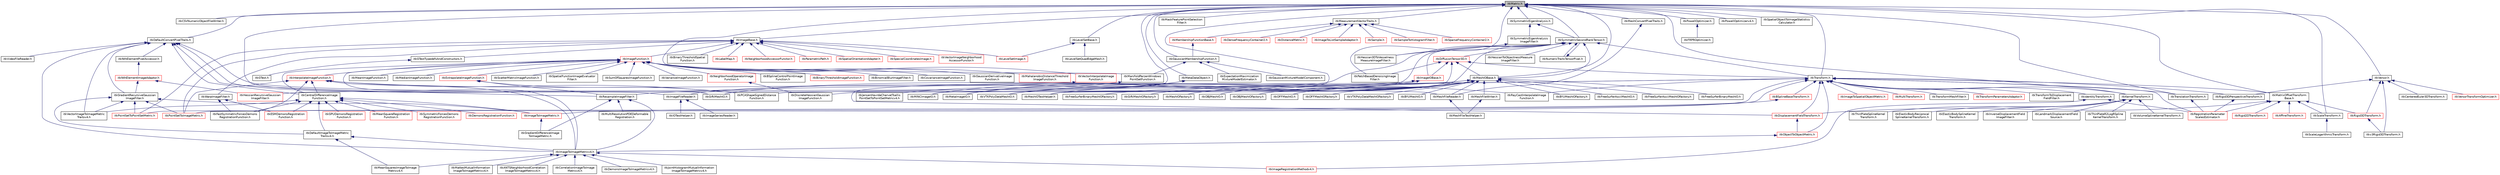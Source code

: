 digraph "itkMatrix.h"
{
 // LATEX_PDF_SIZE
  edge [fontname="Helvetica",fontsize="10",labelfontname="Helvetica",labelfontsize="10"];
  node [fontname="Helvetica",fontsize="10",shape=record];
  Node1 [label="itkMatrix.h",height=0.2,width=0.4,color="black", fillcolor="grey75", style="filled", fontcolor="black",tooltip=" "];
  Node1 -> Node2 [dir="back",color="midnightblue",fontsize="10",style="solid",fontname="Helvetica"];
  Node2 [label="itkCSVNumericObjectFileWriter.h",height=0.2,width=0.4,color="black", fillcolor="white", style="filled",URL="$itkCSVNumericObjectFileWriter_8h.html",tooltip=" "];
  Node1 -> Node3 [dir="back",color="midnightblue",fontsize="10",style="solid",fontname="Helvetica"];
  Node3 [label="itkDefaultConvertPixelTraits.h",height=0.2,width=0.4,color="black", fillcolor="white", style="filled",URL="$itkDefaultConvertPixelTraits_8h.html",tooltip=" "];
  Node3 -> Node4 [dir="back",color="midnightblue",fontsize="10",style="solid",fontname="Helvetica"];
  Node4 [label="itkCentralDifferenceImage\lFunction.h",height=0.2,width=0.4,color="black", fillcolor="white", style="filled",URL="$itkCentralDifferenceImageFunction_8h.html",tooltip=" "];
  Node4 -> Node5 [dir="back",color="midnightblue",fontsize="10",style="solid",fontname="Helvetica"];
  Node5 [label="itkDefaultImageToImageMetric\lTraitsv4.h",height=0.2,width=0.4,color="black", fillcolor="white", style="filled",URL="$itkDefaultImageToImageMetricTraitsv4_8h.html",tooltip=" "];
  Node5 -> Node6 [dir="back",color="midnightblue",fontsize="10",style="solid",fontname="Helvetica"];
  Node6 [label="itkImageToImageMetricv4.h",height=0.2,width=0.4,color="black", fillcolor="white", style="filled",URL="$itkImageToImageMetricv4_8h.html",tooltip=" "];
  Node6 -> Node7 [dir="back",color="midnightblue",fontsize="10",style="solid",fontname="Helvetica"];
  Node7 [label="itkANTSNeighborhoodCorrelation\lImageToImageMetricv4.h",height=0.2,width=0.4,color="black", fillcolor="white", style="filled",URL="$itkANTSNeighborhoodCorrelationImageToImageMetricv4_8h.html",tooltip=" "];
  Node6 -> Node8 [dir="back",color="midnightblue",fontsize="10",style="solid",fontname="Helvetica"];
  Node8 [label="itkCorrelationImageToImage\lMetricv4.h",height=0.2,width=0.4,color="black", fillcolor="white", style="filled",URL="$itkCorrelationImageToImageMetricv4_8h.html",tooltip=" "];
  Node6 -> Node9 [dir="back",color="midnightblue",fontsize="10",style="solid",fontname="Helvetica"];
  Node9 [label="itkDemonsImageToImageMetricv4.h",height=0.2,width=0.4,color="black", fillcolor="white", style="filled",URL="$itkDemonsImageToImageMetricv4_8h.html",tooltip=" "];
  Node6 -> Node10 [dir="back",color="midnightblue",fontsize="10",style="solid",fontname="Helvetica"];
  Node10 [label="itkImageRegistrationMethodv4.h",height=0.2,width=0.4,color="red", fillcolor="white", style="filled",URL="$itkImageRegistrationMethodv4_8h.html",tooltip=" "];
  Node6 -> Node15 [dir="back",color="midnightblue",fontsize="10",style="solid",fontname="Helvetica"];
  Node15 [label="itkJointHistogramMutualInformation\lImageToImageMetricv4.h",height=0.2,width=0.4,color="black", fillcolor="white", style="filled",URL="$itkJointHistogramMutualInformationImageToImageMetricv4_8h.html",tooltip=" "];
  Node6 -> Node16 [dir="back",color="midnightblue",fontsize="10",style="solid",fontname="Helvetica"];
  Node16 [label="itkMattesMutualInformation\lImageToImageMetricv4.h",height=0.2,width=0.4,color="black", fillcolor="white", style="filled",URL="$itkMattesMutualInformationImageToImageMetricv4_8h.html",tooltip=" "];
  Node6 -> Node17 [dir="back",color="midnightblue",fontsize="10",style="solid",fontname="Helvetica"];
  Node17 [label="itkMeanSquaresImageToImage\lMetricv4.h",height=0.2,width=0.4,color="black", fillcolor="white", style="filled",URL="$itkMeanSquaresImageToImageMetricv4_8h.html",tooltip=" "];
  Node5 -> Node17 [dir="back",color="midnightblue",fontsize="10",style="solid",fontname="Helvetica"];
  Node4 -> Node18 [dir="back",color="midnightblue",fontsize="10",style="solid",fontname="Helvetica"];
  Node18 [label="itkDemonsRegistrationFunction.h",height=0.2,width=0.4,color="red", fillcolor="white", style="filled",URL="$itkDemonsRegistrationFunction_8h.html",tooltip=" "];
  Node4 -> Node22 [dir="back",color="midnightblue",fontsize="10",style="solid",fontname="Helvetica"];
  Node22 [label="itkESMDemonsRegistration\lFunction.h",height=0.2,width=0.4,color="red", fillcolor="white", style="filled",URL="$itkESMDemonsRegistrationFunction_8h.html",tooltip=" "];
  Node4 -> Node25 [dir="back",color="midnightblue",fontsize="10",style="solid",fontname="Helvetica"];
  Node25 [label="itkFastSymmetricForcesDemons\lRegistrationFunction.h",height=0.2,width=0.4,color="black", fillcolor="white", style="filled",URL="$itkFastSymmetricForcesDemonsRegistrationFunction_8h.html",tooltip=" "];
  Node4 -> Node26 [dir="back",color="midnightblue",fontsize="10",style="solid",fontname="Helvetica"];
  Node26 [label="itkGPUDemonsRegistration\lFunction.h",height=0.2,width=0.4,color="red", fillcolor="white", style="filled",URL="$itkGPUDemonsRegistrationFunction_8h.html",tooltip=" "];
  Node4 -> Node27 [dir="back",color="midnightblue",fontsize="10",style="solid",fontname="Helvetica"];
  Node27 [label="itkImageToImageMetric.h",height=0.2,width=0.4,color="red", fillcolor="white", style="filled",URL="$itkImageToImageMetric_8h.html",tooltip=" "];
  Node27 -> Node28 [dir="back",color="midnightblue",fontsize="10",style="solid",fontname="Helvetica"];
  Node28 [label="itkGradientDifferenceImage\lToImageMetric.h",height=0.2,width=0.4,color="black", fillcolor="white", style="filled",URL="$itkGradientDifferenceImageToImageMetric_8h.html",tooltip=" "];
  Node4 -> Node46 [dir="back",color="midnightblue",fontsize="10",style="solid",fontname="Helvetica"];
  Node46 [label="itkMeanSquareRegistration\lFunction.h",height=0.2,width=0.4,color="red", fillcolor="white", style="filled",URL="$itkMeanSquareRegistrationFunction_8h.html",tooltip=" "];
  Node4 -> Node48 [dir="back",color="midnightblue",fontsize="10",style="solid",fontname="Helvetica"];
  Node48 [label="itkSymmetricForcesDemons\lRegistrationFunction.h",height=0.2,width=0.4,color="red", fillcolor="white", style="filled",URL="$itkSymmetricForcesDemonsRegistrationFunction_8h.html",tooltip=" "];
  Node4 -> Node50 [dir="back",color="midnightblue",fontsize="10",style="solid",fontname="Helvetica"];
  Node50 [label="itkVectorImageToImageMetric\lTraitsv4.h",height=0.2,width=0.4,color="black", fillcolor="white", style="filled",URL="$itkVectorImageToImageMetricTraitsv4_8h.html",tooltip=" "];
  Node3 -> Node51 [dir="back",color="midnightblue",fontsize="10",style="solid",fontname="Helvetica"];
  Node51 [label="itkGradientRecursiveGaussian\lImageFilter.h",height=0.2,width=0.4,color="black", fillcolor="white", style="filled",URL="$itkGradientRecursiveGaussianImageFilter_8h.html",tooltip=" "];
  Node51 -> Node5 [dir="back",color="midnightblue",fontsize="10",style="solid",fontname="Helvetica"];
  Node51 -> Node27 [dir="back",color="midnightblue",fontsize="10",style="solid",fontname="Helvetica"];
  Node51 -> Node52 [dir="back",color="midnightblue",fontsize="10",style="solid",fontname="Helvetica"];
  Node52 [label="itkPointSetToImageMetric.h",height=0.2,width=0.4,color="red", fillcolor="white", style="filled",URL="$itkPointSetToImageMetric_8h.html",tooltip=" "];
  Node51 -> Node58 [dir="back",color="midnightblue",fontsize="10",style="solid",fontname="Helvetica"];
  Node58 [label="itkPointSetToPointSetMetric.h",height=0.2,width=0.4,color="red", fillcolor="white", style="filled",URL="$itkPointSetToPointSetMetric_8h.html",tooltip=" "];
  Node51 -> Node50 [dir="back",color="midnightblue",fontsize="10",style="solid",fontname="Helvetica"];
  Node3 -> Node61 [dir="back",color="midnightblue",fontsize="10",style="solid",fontname="Helvetica"];
  Node61 [label="itkImageFileReader.h",height=0.2,width=0.4,color="black", fillcolor="white", style="filled",URL="$itkImageFileReader_8h.html",tooltip=" "];
  Node61 -> Node62 [dir="back",color="midnightblue",fontsize="10",style="solid",fontname="Helvetica"];
  Node62 [label="itkIOTestHelper.h",height=0.2,width=0.4,color="black", fillcolor="white", style="filled",URL="$itkIOTestHelper_8h.html",tooltip=" "];
  Node61 -> Node63 [dir="back",color="midnightblue",fontsize="10",style="solid",fontname="Helvetica"];
  Node63 [label="itkImageSeriesReader.h",height=0.2,width=0.4,color="black", fillcolor="white", style="filled",URL="$itkImageSeriesReader_8h.html",tooltip=" "];
  Node3 -> Node6 [dir="back",color="midnightblue",fontsize="10",style="solid",fontname="Helvetica"];
  Node3 -> Node64 [dir="back",color="midnightblue",fontsize="10",style="solid",fontname="Helvetica"];
  Node64 [label="itkMeshFileReader.h",height=0.2,width=0.4,color="black", fillcolor="white", style="filled",URL="$itkMeshFileReader_8h.html",tooltip=" "];
  Node64 -> Node65 [dir="back",color="midnightblue",fontsize="10",style="solid",fontname="Helvetica"];
  Node65 [label="itkMeshFileTestHelper.h",height=0.2,width=0.4,color="black", fillcolor="white", style="filled",URL="$itkMeshFileTestHelper_8h.html",tooltip=" "];
  Node3 -> Node66 [dir="back",color="midnightblue",fontsize="10",style="solid",fontname="Helvetica"];
  Node66 [label="itkNthElementPixelAccessor.h",height=0.2,width=0.4,color="black", fillcolor="white", style="filled",URL="$itkNthElementPixelAccessor_8h.html",tooltip=" "];
  Node66 -> Node67 [dir="back",color="midnightblue",fontsize="10",style="solid",fontname="Helvetica"];
  Node67 [label="itkNthElementImageAdaptor.h",height=0.2,width=0.4,color="red", fillcolor="white", style="filled",URL="$itkNthElementImageAdaptor_8h.html",tooltip=" "];
  Node67 -> Node51 [dir="back",color="midnightblue",fontsize="10",style="solid",fontname="Helvetica"];
  Node67 -> Node69 [dir="back",color="midnightblue",fontsize="10",style="solid",fontname="Helvetica"];
  Node69 [label="itkHessianRecursiveGaussian\lImageFilter.h",height=0.2,width=0.4,color="red", fillcolor="white", style="filled",URL="$itkHessianRecursiveGaussianImageFilter_8h.html",tooltip=" "];
  Node3 -> Node71 [dir="back",color="midnightblue",fontsize="10",style="solid",fontname="Helvetica"];
  Node71 [label="itkResampleImageFilter.h",height=0.2,width=0.4,color="black", fillcolor="white", style="filled",URL="$itkResampleImageFilter_8h.html",tooltip=" "];
  Node71 -> Node28 [dir="back",color="midnightblue",fontsize="10",style="solid",fontname="Helvetica"];
  Node71 -> Node6 [dir="back",color="midnightblue",fontsize="10",style="solid",fontname="Helvetica"];
  Node71 -> Node21 [dir="back",color="midnightblue",fontsize="10",style="solid",fontname="Helvetica"];
  Node21 [label="itkMultiResolutionPDEDeformable\lRegistration.h",height=0.2,width=0.4,color="black", fillcolor="white", style="filled",URL="$itkMultiResolutionPDEDeformableRegistration_8h.html",tooltip=" "];
  Node3 -> Node50 [dir="back",color="midnightblue",fontsize="10",style="solid",fontname="Helvetica"];
  Node3 -> Node72 [dir="back",color="midnightblue",fontsize="10",style="solid",fontname="Helvetica"];
  Node72 [label="itkVideoFileReader.h",height=0.2,width=0.4,color="black", fillcolor="white", style="filled",URL="$itkVideoFileReader_8h.html",tooltip=" "];
  Node1 -> Node73 [dir="back",color="midnightblue",fontsize="10",style="solid",fontname="Helvetica"];
  Node73 [label="itkGaussianMembershipFunction.h",height=0.2,width=0.4,color="black", fillcolor="white", style="filled",URL="$itkGaussianMembershipFunction_8h.html",tooltip=" "];
  Node73 -> Node74 [dir="back",color="midnightblue",fontsize="10",style="solid",fontname="Helvetica"];
  Node74 [label="itkExpectationMaximization\lMixtureModelEstimator.h",height=0.2,width=0.4,color="black", fillcolor="white", style="filled",URL="$itkExpectationMaximizationMixtureModelEstimator_8h.html",tooltip=" "];
  Node73 -> Node75 [dir="back",color="midnightblue",fontsize="10",style="solid",fontname="Helvetica"];
  Node75 [label="itkGaussianMixtureModelComponent.h",height=0.2,width=0.4,color="black", fillcolor="white", style="filled",URL="$itkGaussianMixtureModelComponent_8h.html",tooltip=" "];
  Node73 -> Node76 [dir="back",color="midnightblue",fontsize="10",style="solid",fontname="Helvetica"];
  Node76 [label="itkManifoldParzenWindows\lPointSetFunction.h",height=0.2,width=0.4,color="black", fillcolor="white", style="filled",URL="$itkManifoldParzenWindowsPointSetFunction_8h.html",tooltip=" "];
  Node76 -> Node77 [dir="back",color="midnightblue",fontsize="10",style="solid",fontname="Helvetica"];
  Node77 [label="itkJensenHavrdaCharvatTsallis\lPointSetToPointSetMetricv4.h",height=0.2,width=0.4,color="black", fillcolor="white", style="filled",URL="$itkJensenHavrdaCharvatTsallisPointSetToPointSetMetricv4_8h.html",tooltip=" "];
  Node1 -> Node78 [dir="back",color="midnightblue",fontsize="10",style="solid",fontname="Helvetica"];
  Node78 [label="itkGiftiMeshIO.h",height=0.2,width=0.4,color="black", fillcolor="white", style="filled",URL="$itkGiftiMeshIO_8h.html",tooltip=" "];
  Node1 -> Node79 [dir="back",color="midnightblue",fontsize="10",style="solid",fontname="Helvetica"];
  Node79 [label="itkImageBase.h",height=0.2,width=0.4,color="black", fillcolor="white", style="filled",URL="$itkImageBase_8h.html",tooltip=" "];
  Node79 -> Node80 [dir="back",color="midnightblue",fontsize="10",style="solid",fontname="Helvetica"];
  Node80 [label="itkBinaryThresholdSpatial\lFunction.h",height=0.2,width=0.4,color="black", fillcolor="white", style="filled",URL="$itkBinaryThresholdSpatialFunction_8h.html",tooltip=" "];
  Node79 -> Node81 [dir="back",color="midnightblue",fontsize="10",style="solid",fontname="Helvetica"];
  Node81 [label="itkGTestTypedefsAndConstructors.h",height=0.2,width=0.4,color="black", fillcolor="white", style="filled",URL="$itkGTestTypedefsAndConstructors_8h.html",tooltip=" "];
  Node81 -> Node82 [dir="back",color="midnightblue",fontsize="10",style="solid",fontname="Helvetica"];
  Node82 [label="itkGTest.h",height=0.2,width=0.4,color="black", fillcolor="white", style="filled",URL="$itkGTest_8h.html",tooltip=" "];
  Node79 -> Node83 [dir="back",color="midnightblue",fontsize="10",style="solid",fontname="Helvetica"];
  Node83 [label="itkImageFunction.h",height=0.2,width=0.4,color="red", fillcolor="white", style="filled",URL="$itkImageFunction_8h.html",tooltip=" "];
  Node83 -> Node84 [dir="back",color="midnightblue",fontsize="10",style="solid",fontname="Helvetica"];
  Node84 [label="itkBSplineControlPointImage\lFunction.h",height=0.2,width=0.4,color="black", fillcolor="white", style="filled",URL="$itkBSplineControlPointImageFunction_8h.html",tooltip=" "];
  Node83 -> Node85 [dir="back",color="midnightblue",fontsize="10",style="solid",fontname="Helvetica"];
  Node85 [label="itkBinaryThresholdImageFunction.h",height=0.2,width=0.4,color="red", fillcolor="white", style="filled",URL="$itkBinaryThresholdImageFunction_8h.html",tooltip=" "];
  Node83 -> Node87 [dir="back",color="midnightblue",fontsize="10",style="solid",fontname="Helvetica"];
  Node87 [label="itkBinomialBlurImageFilter.h",height=0.2,width=0.4,color="black", fillcolor="white", style="filled",URL="$itkBinomialBlurImageFilter_8h.html",tooltip=" "];
  Node83 -> Node4 [dir="back",color="midnightblue",fontsize="10",style="solid",fontname="Helvetica"];
  Node83 -> Node88 [dir="back",color="midnightblue",fontsize="10",style="solid",fontname="Helvetica"];
  Node88 [label="itkCovarianceImageFunction.h",height=0.2,width=0.4,color="black", fillcolor="white", style="filled",URL="$itkCovarianceImageFunction_8h.html",tooltip=" "];
  Node83 -> Node89 [dir="back",color="midnightblue",fontsize="10",style="solid",fontname="Helvetica"];
  Node89 [label="itkExtrapolateImageFunction.h",height=0.2,width=0.4,color="red", fillcolor="white", style="filled",URL="$itkExtrapolateImageFunction_8h.html",tooltip=" "];
  Node89 -> Node91 [dir="back",color="midnightblue",fontsize="10",style="solid",fontname="Helvetica"];
  Node91 [label="itkPCAShapeSignedDistance\lFunction.h",height=0.2,width=0.4,color="black", fillcolor="white", style="filled",URL="$itkPCAShapeSignedDistanceFunction_8h.html",tooltip=" "];
  Node89 -> Node71 [dir="back",color="midnightblue",fontsize="10",style="solid",fontname="Helvetica"];
  Node83 -> Node92 [dir="back",color="midnightblue",fontsize="10",style="solid",fontname="Helvetica"];
  Node92 [label="itkGaussianDerivativeImage\lFunction.h",height=0.2,width=0.4,color="black", fillcolor="white", style="filled",URL="$itkGaussianDerivativeImageFunction_8h.html",tooltip=" "];
  Node83 -> Node6 [dir="back",color="midnightblue",fontsize="10",style="solid",fontname="Helvetica"];
  Node83 -> Node93 [dir="back",color="midnightblue",fontsize="10",style="solid",fontname="Helvetica"];
  Node93 [label="itkInterpolateImageFunction.h",height=0.2,width=0.4,color="red", fillcolor="white", style="filled",URL="$itkInterpolateImageFunction_8h.html",tooltip=" "];
  Node93 -> Node4 [dir="back",color="midnightblue",fontsize="10",style="solid",fontname="Helvetica"];
  Node93 -> Node25 [dir="back",color="midnightblue",fontsize="10",style="solid",fontname="Helvetica"];
  Node93 -> Node6 [dir="back",color="midnightblue",fontsize="10",style="solid",fontname="Helvetica"];
  Node93 -> Node91 [dir="back",color="midnightblue",fontsize="10",style="solid",fontname="Helvetica"];
  Node93 -> Node52 [dir="back",color="midnightblue",fontsize="10",style="solid",fontname="Helvetica"];
  Node93 -> Node138 [dir="back",color="midnightblue",fontsize="10",style="solid",fontname="Helvetica"];
  Node138 [label="itkRayCastInterpolateImage\lFunction.h",height=0.2,width=0.4,color="black", fillcolor="white", style="filled",URL="$itkRayCastInterpolateImageFunction_8h.html",tooltip=" "];
  Node83 -> Node140 [dir="back",color="midnightblue",fontsize="10",style="solid",fontname="Helvetica"];
  Node140 [label="itkMahalanobisDistanceThreshold\lImageFunction.h",height=0.2,width=0.4,color="red", fillcolor="white", style="filled",URL="$itkMahalanobisDistanceThresholdImageFunction_8h.html",tooltip=" "];
  Node83 -> Node142 [dir="back",color="midnightblue",fontsize="10",style="solid",fontname="Helvetica"];
  Node142 [label="itkMeanImageFunction.h",height=0.2,width=0.4,color="black", fillcolor="white", style="filled",URL="$itkMeanImageFunction_8h.html",tooltip=" "];
  Node83 -> Node143 [dir="back",color="midnightblue",fontsize="10",style="solid",fontname="Helvetica"];
  Node143 [label="itkMedianImageFunction.h",height=0.2,width=0.4,color="black", fillcolor="white", style="filled",URL="$itkMedianImageFunction_8h.html",tooltip=" "];
  Node83 -> Node144 [dir="back",color="midnightblue",fontsize="10",style="solid",fontname="Helvetica"];
  Node144 [label="itkNeighborhoodOperatorImage\lFunction.h",height=0.2,width=0.4,color="red", fillcolor="white", style="filled",URL="$itkNeighborhoodOperatorImageFunction_8h.html",tooltip=" "];
  Node144 -> Node147 [dir="back",color="midnightblue",fontsize="10",style="solid",fontname="Helvetica"];
  Node147 [label="itkDiscreteHessianGaussian\lImageFunction.h",height=0.2,width=0.4,color="black", fillcolor="white", style="filled",URL="$itkDiscreteHessianGaussianImageFunction_8h.html",tooltip=" "];
  Node83 -> Node149 [dir="back",color="midnightblue",fontsize="10",style="solid",fontname="Helvetica"];
  Node149 [label="itkScatterMatrixImageFunction.h",height=0.2,width=0.4,color="black", fillcolor="white", style="filled",URL="$itkScatterMatrixImageFunction_8h.html",tooltip=" "];
  Node83 -> Node150 [dir="back",color="midnightblue",fontsize="10",style="solid",fontname="Helvetica"];
  Node150 [label="itkSpatialFunctionImageEvaluator\lFilter.h",height=0.2,width=0.4,color="black", fillcolor="white", style="filled",URL="$itkSpatialFunctionImageEvaluatorFilter_8h.html",tooltip=" "];
  Node83 -> Node151 [dir="back",color="midnightblue",fontsize="10",style="solid",fontname="Helvetica"];
  Node151 [label="itkSumOfSquaresImageFunction.h",height=0.2,width=0.4,color="black", fillcolor="white", style="filled",URL="$itkSumOfSquaresImageFunction_8h.html",tooltip=" "];
  Node83 -> Node152 [dir="back",color="midnightblue",fontsize="10",style="solid",fontname="Helvetica"];
  Node152 [label="itkVarianceImageFunction.h",height=0.2,width=0.4,color="black", fillcolor="white", style="filled",URL="$itkVarianceImageFunction_8h.html",tooltip=" "];
  Node83 -> Node153 [dir="back",color="midnightblue",fontsize="10",style="solid",fontname="Helvetica"];
  Node153 [label="itkVectorInterpolateImage\lFunction.h",height=0.2,width=0.4,color="red", fillcolor="white", style="filled",URL="$itkVectorInterpolateImageFunction_8h.html",tooltip=" "];
  Node153 -> Node155 [dir="back",color="midnightblue",fontsize="10",style="solid",fontname="Helvetica"];
  Node155 [label="itkDisplacementFieldTransform.h",height=0.2,width=0.4,color="red", fillcolor="white", style="filled",URL="$itkDisplacementFieldTransform_8h.html",tooltip=" "];
  Node155 -> Node161 [dir="back",color="midnightblue",fontsize="10",style="solid",fontname="Helvetica"];
  Node161 [label="itkObjectToObjectMetric.h",height=0.2,width=0.4,color="red", fillcolor="white", style="filled",URL="$itkObjectToObjectMetric_8h.html",tooltip=" "];
  Node161 -> Node6 [dir="back",color="midnightblue",fontsize="10",style="solid",fontname="Helvetica"];
  Node79 -> Node182 [dir="back",color="midnightblue",fontsize="10",style="solid",fontname="Helvetica"];
  Node182 [label="itkLabelMap.h",height=0.2,width=0.4,color="red", fillcolor="white", style="filled",URL="$itkLabelMap_8h.html",tooltip=" "];
  Node79 -> Node230 [dir="back",color="midnightblue",fontsize="10",style="solid",fontname="Helvetica"];
  Node230 [label="itkLevelSetImage.h",height=0.2,width=0.4,color="red", fillcolor="white", style="filled",URL="$itkLevelSetImage_8h.html",tooltip=" "];
  Node79 -> Node236 [dir="back",color="midnightblue",fontsize="10",style="solid",fontname="Helvetica"];
  Node236 [label="itkNeighborhoodAccessorFunctor.h",height=0.2,width=0.4,color="red", fillcolor="white", style="filled",URL="$itkNeighborhoodAccessorFunctor_8h.html",tooltip=" "];
  Node79 -> Node927 [dir="back",color="midnightblue",fontsize="10",style="solid",fontname="Helvetica"];
  Node927 [label="itkParametricPath.h",height=0.2,width=0.4,color="red", fillcolor="white", style="filled",URL="$itkParametricPath_8h.html",tooltip=" "];
  Node79 -> Node52 [dir="back",color="midnightblue",fontsize="10",style="solid",fontname="Helvetica"];
  Node79 -> Node58 [dir="back",color="midnightblue",fontsize="10",style="solid",fontname="Helvetica"];
  Node79 -> Node933 [dir="back",color="midnightblue",fontsize="10",style="solid",fontname="Helvetica"];
  Node933 [label="itkSpatialOrientationAdapter.h",height=0.2,width=0.4,color="red", fillcolor="white", style="filled",URL="$itkSpatialOrientationAdapter_8h.html",tooltip=" "];
  Node79 -> Node934 [dir="back",color="midnightblue",fontsize="10",style="solid",fontname="Helvetica"];
  Node934 [label="itkSpecialCoordinatesImage.h",height=0.2,width=0.4,color="red", fillcolor="white", style="filled",URL="$itkSpecialCoordinatesImage_8h.html",tooltip=" "];
  Node79 -> Node935 [dir="back",color="midnightblue",fontsize="10",style="solid",fontname="Helvetica"];
  Node935 [label="itkVectorImageNeighborhood\lAccessorFunctor.h",height=0.2,width=0.4,color="red", fillcolor="white", style="filled",URL="$itkVectorImageNeighborhoodAccessorFunctor_8h.html",tooltip=" "];
  Node79 -> Node131 [dir="back",color="midnightblue",fontsize="10",style="solid",fontname="Helvetica"];
  Node131 [label="itkWarpImageFilter.h",height=0.2,width=0.4,color="black", fillcolor="white", style="filled",URL="$itkWarpImageFilter_8h.html",tooltip=" "];
  Node131 -> Node22 [dir="back",color="midnightblue",fontsize="10",style="solid",fontname="Helvetica"];
  Node131 -> Node25 [dir="back",color="midnightblue",fontsize="10",style="solid",fontname="Helvetica"];
  Node1 -> Node937 [dir="back",color="midnightblue",fontsize="10",style="solid",fontname="Helvetica"];
  Node937 [label="itkKernelTransform.h",height=0.2,width=0.4,color="black", fillcolor="white", style="filled",URL="$itkKernelTransform_8h.html",tooltip=" "];
  Node937 -> Node938 [dir="back",color="midnightblue",fontsize="10",style="solid",fontname="Helvetica"];
  Node938 [label="itkElasticBodyReciprocal\lSplineKernelTransform.h",height=0.2,width=0.4,color="black", fillcolor="white", style="filled",URL="$itkElasticBodyReciprocalSplineKernelTransform_8h.html",tooltip=" "];
  Node937 -> Node939 [dir="back",color="midnightblue",fontsize="10",style="solid",fontname="Helvetica"];
  Node939 [label="itkElasticBodySplineKernel\lTransform.h",height=0.2,width=0.4,color="black", fillcolor="white", style="filled",URL="$itkElasticBodySplineKernelTransform_8h.html",tooltip=" "];
  Node937 -> Node640 [dir="back",color="midnightblue",fontsize="10",style="solid",fontname="Helvetica"];
  Node640 [label="itkInverseDisplacementField\lImageFilter.h",height=0.2,width=0.4,color="black", fillcolor="white", style="filled",URL="$itkInverseDisplacementFieldImageFilter_8h.html",tooltip=" "];
  Node937 -> Node529 [dir="back",color="midnightblue",fontsize="10",style="solid",fontname="Helvetica"];
  Node529 [label="itkLandmarkDisplacementField\lSource.h",height=0.2,width=0.4,color="black", fillcolor="white", style="filled",URL="$itkLandmarkDisplacementFieldSource_8h.html",tooltip=" "];
  Node937 -> Node940 [dir="back",color="midnightblue",fontsize="10",style="solid",fontname="Helvetica"];
  Node940 [label="itkThinPlateR2LogRSpline\lKernelTransform.h",height=0.2,width=0.4,color="black", fillcolor="white", style="filled",URL="$itkThinPlateR2LogRSplineKernelTransform_8h.html",tooltip=" "];
  Node937 -> Node941 [dir="back",color="midnightblue",fontsize="10",style="solid",fontname="Helvetica"];
  Node941 [label="itkThinPlateSplineKernel\lTransform.h",height=0.2,width=0.4,color="black", fillcolor="white", style="filled",URL="$itkThinPlateSplineKernelTransform_8h.html",tooltip=" "];
  Node937 -> Node942 [dir="back",color="midnightblue",fontsize="10",style="solid",fontname="Helvetica"];
  Node942 [label="itkVolumeSplineKernelTransform.h",height=0.2,width=0.4,color="black", fillcolor="white", style="filled",URL="$itkVolumeSplineKernelTransform_8h.html",tooltip=" "];
  Node1 -> Node943 [dir="back",color="midnightblue",fontsize="10",style="solid",fontname="Helvetica"];
  Node943 [label="itkLevelSetBase.h",height=0.2,width=0.4,color="black", fillcolor="white", style="filled",URL="$itkLevelSetBase_8h.html",tooltip=" "];
  Node943 -> Node230 [dir="back",color="midnightblue",fontsize="10",style="solid",fontname="Helvetica"];
  Node943 -> Node944 [dir="back",color="midnightblue",fontsize="10",style="solid",fontname="Helvetica"];
  Node944 [label="itkLevelSetQuadEdgeMesh.h",height=0.2,width=0.4,color="black", fillcolor="white", style="filled",URL="$itkLevelSetQuadEdgeMesh_8h.html",tooltip=" "];
  Node1 -> Node945 [dir="back",color="midnightblue",fontsize="10",style="solid",fontname="Helvetica"];
  Node945 [label="itkMINCImageIO.h",height=0.2,width=0.4,color="black", fillcolor="white", style="filled",URL="$itkMINCImageIO_8h.html",tooltip=" "];
  Node1 -> Node76 [dir="back",color="midnightblue",fontsize="10",style="solid",fontname="Helvetica"];
  Node1 -> Node327 [dir="back",color="midnightblue",fontsize="10",style="solid",fontname="Helvetica"];
  Node327 [label="itkMaskFeaturePointSelection\lFilter.h",height=0.2,width=0.4,color="black", fillcolor="white", style="filled",URL="$itkMaskFeaturePointSelectionFilter_8h.html",tooltip=" "];
  Node1 -> Node946 [dir="back",color="midnightblue",fontsize="10",style="solid",fontname="Helvetica"];
  Node946 [label="itkMatrixOffsetTransform\lBase.h",height=0.2,width=0.4,color="black", fillcolor="white", style="filled",URL="$itkMatrixOffsetTransformBase_8h.html",tooltip=" "];
  Node946 -> Node947 [dir="back",color="midnightblue",fontsize="10",style="solid",fontname="Helvetica"];
  Node947 [label="itkAffineTransform.h",height=0.2,width=0.4,color="red", fillcolor="white", style="filled",URL="$itkAffineTransform_8h.html",tooltip=" "];
  Node946 -> Node155 [dir="back",color="midnightblue",fontsize="10",style="solid",fontname="Helvetica"];
  Node946 -> Node624 [dir="back",color="midnightblue",fontsize="10",style="solid",fontname="Helvetica"];
  Node624 [label="itkRegistrationParameter\lScalesEstimator.h",height=0.2,width=0.4,color="red", fillcolor="white", style="filled",URL="$itkRegistrationParameterScalesEstimator_8h.html",tooltip=" "];
  Node946 -> Node994 [dir="back",color="midnightblue",fontsize="10",style="solid",fontname="Helvetica"];
  Node994 [label="itkRigid2DTransform.h",height=0.2,width=0.4,color="red", fillcolor="white", style="filled",URL="$itkRigid2DTransform_8h.html",tooltip=" "];
  Node946 -> Node999 [dir="back",color="midnightblue",fontsize="10",style="solid",fontname="Helvetica"];
  Node999 [label="itkRigid3DTransform.h",height=0.2,width=0.4,color="red", fillcolor="white", style="filled",URL="$itkRigid3DTransform_8h.html",tooltip=" "];
  Node999 -> Node1009 [dir="back",color="midnightblue",fontsize="10",style="solid",fontname="Helvetica"];
  Node1009 [label="itkv3Rigid3DTransform.h",height=0.2,width=0.4,color="black", fillcolor="white", style="filled",URL="$itkv3Rigid3DTransform_8h.html",tooltip=" "];
  Node946 -> Node1010 [dir="back",color="midnightblue",fontsize="10",style="solid",fontname="Helvetica"];
  Node1010 [label="itkScaleTransform.h",height=0.2,width=0.4,color="black", fillcolor="white", style="filled",URL="$itkScaleTransform_8h.html",tooltip=" "];
  Node1010 -> Node1011 [dir="back",color="midnightblue",fontsize="10",style="solid",fontname="Helvetica"];
  Node1011 [label="itkScaleLogarithmicTransform.h",height=0.2,width=0.4,color="black", fillcolor="white", style="filled",URL="$itkScaleLogarithmicTransform_8h.html",tooltip=" "];
  Node1 -> Node1012 [dir="back",color="midnightblue",fontsize="10",style="solid",fontname="Helvetica"];
  Node1012 [label="itkMeasurementVectorTraits.h",height=0.2,width=0.4,color="black", fillcolor="white", style="filled",URL="$itkMeasurementVectorTraits_8h.html",tooltip=" "];
  Node1012 -> Node1013 [dir="back",color="midnightblue",fontsize="10",style="solid",fontname="Helvetica"];
  Node1013 [label="itkDenseFrequencyContainer2.h",height=0.2,width=0.4,color="red", fillcolor="white", style="filled",URL="$itkDenseFrequencyContainer2_8h.html",tooltip=" "];
  Node1012 -> Node1019 [dir="back",color="midnightblue",fontsize="10",style="solid",fontname="Helvetica"];
  Node1019 [label="itkDistanceMetric.h",height=0.2,width=0.4,color="red", fillcolor="white", style="filled",URL="$itkDistanceMetric_8h.html",tooltip=" "];
  Node1012 -> Node484 [dir="back",color="midnightblue",fontsize="10",style="solid",fontname="Helvetica"];
  Node484 [label="itkImageToListSampleAdaptor.h",height=0.2,width=0.4,color="red", fillcolor="white", style="filled",URL="$itkImageToListSampleAdaptor_8h.html",tooltip=" "];
  Node1012 -> Node1030 [dir="back",color="midnightblue",fontsize="10",style="solid",fontname="Helvetica"];
  Node1030 [label="itkMembershipFunctionBase.h",height=0.2,width=0.4,color="red", fillcolor="white", style="filled",URL="$itkMembershipFunctionBase_8h.html",tooltip=" "];
  Node1030 -> Node73 [dir="back",color="midnightblue",fontsize="10",style="solid",fontname="Helvetica"];
  Node1012 -> Node1035 [dir="back",color="midnightblue",fontsize="10",style="solid",fontname="Helvetica"];
  Node1035 [label="itkSample.h",height=0.2,width=0.4,color="red", fillcolor="white", style="filled",URL="$itkSample_8h.html",tooltip=" "];
  Node1012 -> Node1051 [dir="back",color="midnightblue",fontsize="10",style="solid",fontname="Helvetica"];
  Node1051 [label="itkSampleToHistogramFilter.h",height=0.2,width=0.4,color="red", fillcolor="white", style="filled",URL="$itkSampleToHistogramFilter_8h.html",tooltip=" "];
  Node1012 -> Node1052 [dir="back",color="midnightblue",fontsize="10",style="solid",fontname="Helvetica"];
  Node1052 [label="itkSparseFrequencyContainer2.h",height=0.2,width=0.4,color="red", fillcolor="white", style="filled",URL="$itkSparseFrequencyContainer2_8h.html",tooltip=" "];
  Node1 -> Node1053 [dir="back",color="midnightblue",fontsize="10",style="solid",fontname="Helvetica"];
  Node1053 [label="itkMeshConvertPixelTraits.h",height=0.2,width=0.4,color="black", fillcolor="white", style="filled",URL="$itkMeshConvertPixelTraits_8h.html",tooltip=" "];
  Node1053 -> Node64 [dir="back",color="midnightblue",fontsize="10",style="solid",fontname="Helvetica"];
  Node1 -> Node1054 [dir="back",color="midnightblue",fontsize="10",style="solid",fontname="Helvetica"];
  Node1054 [label="itkMeshIOBase.h",height=0.2,width=0.4,color="black", fillcolor="white", style="filled",URL="$itkMeshIOBase_8h.html",tooltip=" "];
  Node1054 -> Node1055 [dir="back",color="midnightblue",fontsize="10",style="solid",fontname="Helvetica"];
  Node1055 [label="itkBYUMeshIO.h",height=0.2,width=0.4,color="black", fillcolor="white", style="filled",URL="$itkBYUMeshIO_8h.html",tooltip=" "];
  Node1054 -> Node1056 [dir="back",color="midnightblue",fontsize="10",style="solid",fontname="Helvetica"];
  Node1056 [label="itkBYUMeshIOFactory.h",height=0.2,width=0.4,color="black", fillcolor="white", style="filled",URL="$itkBYUMeshIOFactory_8h.html",tooltip=" "];
  Node1054 -> Node1057 [dir="back",color="midnightblue",fontsize="10",style="solid",fontname="Helvetica"];
  Node1057 [label="itkFreeSurferAsciiMeshIO.h",height=0.2,width=0.4,color="black", fillcolor="white", style="filled",URL="$itkFreeSurferAsciiMeshIO_8h.html",tooltip=" "];
  Node1054 -> Node1058 [dir="back",color="midnightblue",fontsize="10",style="solid",fontname="Helvetica"];
  Node1058 [label="itkFreeSurferAsciiMeshIOFactory.h",height=0.2,width=0.4,color="black", fillcolor="white", style="filled",URL="$itkFreeSurferAsciiMeshIOFactory_8h.html",tooltip=" "];
  Node1054 -> Node1059 [dir="back",color="midnightblue",fontsize="10",style="solid",fontname="Helvetica"];
  Node1059 [label="itkFreeSurferBinaryMeshIO.h",height=0.2,width=0.4,color="black", fillcolor="white", style="filled",URL="$itkFreeSurferBinaryMeshIO_8h.html",tooltip=" "];
  Node1054 -> Node1060 [dir="back",color="midnightblue",fontsize="10",style="solid",fontname="Helvetica"];
  Node1060 [label="itkFreeSurferBinaryMeshIOFactory.h",height=0.2,width=0.4,color="black", fillcolor="white", style="filled",URL="$itkFreeSurferBinaryMeshIOFactory_8h.html",tooltip=" "];
  Node1054 -> Node78 [dir="back",color="midnightblue",fontsize="10",style="solid",fontname="Helvetica"];
  Node1054 -> Node1061 [dir="back",color="midnightblue",fontsize="10",style="solid",fontname="Helvetica"];
  Node1061 [label="itkGiftiMeshIOFactory.h",height=0.2,width=0.4,color="black", fillcolor="white", style="filled",URL="$itkGiftiMeshIOFactory_8h.html",tooltip=" "];
  Node1054 -> Node64 [dir="back",color="midnightblue",fontsize="10",style="solid",fontname="Helvetica"];
  Node1054 -> Node1062 [dir="back",color="midnightblue",fontsize="10",style="solid",fontname="Helvetica"];
  Node1062 [label="itkMeshFileWriter.h",height=0.2,width=0.4,color="black", fillcolor="white", style="filled",URL="$itkMeshFileWriter_8h.html",tooltip=" "];
  Node1062 -> Node65 [dir="back",color="midnightblue",fontsize="10",style="solid",fontname="Helvetica"];
  Node1054 -> Node1063 [dir="back",color="midnightblue",fontsize="10",style="solid",fontname="Helvetica"];
  Node1063 [label="itkMeshIOFactory.h",height=0.2,width=0.4,color="black", fillcolor="white", style="filled",URL="$itkMeshIOFactory_8h.html",tooltip=" "];
  Node1054 -> Node1064 [dir="back",color="midnightblue",fontsize="10",style="solid",fontname="Helvetica"];
  Node1064 [label="itkMeshIOTestHelper.h",height=0.2,width=0.4,color="black", fillcolor="white", style="filled",URL="$itkMeshIOTestHelper_8h.html",tooltip=" "];
  Node1054 -> Node1065 [dir="back",color="midnightblue",fontsize="10",style="solid",fontname="Helvetica"];
  Node1065 [label="itkOBJMeshIO.h",height=0.2,width=0.4,color="black", fillcolor="white", style="filled",URL="$itkOBJMeshIO_8h.html",tooltip=" "];
  Node1054 -> Node1066 [dir="back",color="midnightblue",fontsize="10",style="solid",fontname="Helvetica"];
  Node1066 [label="itkOBJMeshIOFactory.h",height=0.2,width=0.4,color="black", fillcolor="white", style="filled",URL="$itkOBJMeshIOFactory_8h.html",tooltip=" "];
  Node1054 -> Node1067 [dir="back",color="midnightblue",fontsize="10",style="solid",fontname="Helvetica"];
  Node1067 [label="itkOFFMeshIO.h",height=0.2,width=0.4,color="black", fillcolor="white", style="filled",URL="$itkOFFMeshIO_8h.html",tooltip=" "];
  Node1054 -> Node1068 [dir="back",color="midnightblue",fontsize="10",style="solid",fontname="Helvetica"];
  Node1068 [label="itkOFFMeshIOFactory.h",height=0.2,width=0.4,color="black", fillcolor="white", style="filled",URL="$itkOFFMeshIOFactory_8h.html",tooltip=" "];
  Node1054 -> Node1069 [dir="back",color="midnightblue",fontsize="10",style="solid",fontname="Helvetica"];
  Node1069 [label="itkVTKPolyDataMeshIO.h",height=0.2,width=0.4,color="black", fillcolor="white", style="filled",URL="$itkVTKPolyDataMeshIO_8h.html",tooltip=" "];
  Node1054 -> Node1070 [dir="back",color="midnightblue",fontsize="10",style="solid",fontname="Helvetica"];
  Node1070 [label="itkVTKPolyDataMeshIOFactory.h",height=0.2,width=0.4,color="black", fillcolor="white", style="filled",URL="$itkVTKPolyDataMeshIOFactory_8h.html",tooltip=" "];
  Node1 -> Node1064 [dir="back",color="midnightblue",fontsize="10",style="solid",fontname="Helvetica"];
  Node1 -> Node1071 [dir="back",color="midnightblue",fontsize="10",style="solid",fontname="Helvetica"];
  Node1071 [label="itkMetaDataObject.h",height=0.2,width=0.4,color="black", fillcolor="white", style="filled",URL="$itkMetaDataObject_8h.html",tooltip=" "];
  Node1071 -> Node1072 [dir="back",color="midnightblue",fontsize="10",style="solid",fontname="Helvetica"];
  Node1072 [label="itkMetaImageIO.h",height=0.2,width=0.4,color="black", fillcolor="white", style="filled",URL="$itkMetaImageIO_8h.html",tooltip=" "];
  Node1071 -> Node1069 [dir="back",color="midnightblue",fontsize="10",style="solid",fontname="Helvetica"];
  Node1 -> Node320 [dir="back",color="midnightblue",fontsize="10",style="solid",fontname="Helvetica"];
  Node320 [label="itkPatchBasedDenoisingImage\lFilter.h",height=0.2,width=0.4,color="black", fillcolor="white", style="filled",URL="$itkPatchBasedDenoisingImageFilter_8h.html",tooltip=" "];
  Node1 -> Node1073 [dir="back",color="midnightblue",fontsize="10",style="solid",fontname="Helvetica"];
  Node1073 [label="itkPowellOptimizer.h",height=0.2,width=0.4,color="black", fillcolor="white", style="filled",URL="$itkPowellOptimizer_8h.html",tooltip=" "];
  Node1073 -> Node1074 [dir="back",color="midnightblue",fontsize="10",style="solid",fontname="Helvetica"];
  Node1074 [label="itkFRPROptimizer.h",height=0.2,width=0.4,color="black", fillcolor="white", style="filled",URL="$itkFRPROptimizer_8h.html",tooltip=" "];
  Node1 -> Node1075 [dir="back",color="midnightblue",fontsize="10",style="solid",fontname="Helvetica"];
  Node1075 [label="itkPowellOptimizerv4.h",height=0.2,width=0.4,color="black", fillcolor="white", style="filled",URL="$itkPowellOptimizerv4_8h.html",tooltip=" "];
  Node1 -> Node1010 [dir="back",color="midnightblue",fontsize="10",style="solid",fontname="Helvetica"];
  Node1 -> Node1039 [dir="back",color="midnightblue",fontsize="10",style="solid",fontname="Helvetica"];
  Node1039 [label="itkSpatialObjectToImageStatistics\lCalculator.h",height=0.2,width=0.4,color="black", fillcolor="white", style="filled",URL="$itkSpatialObjectToImageStatisticsCalculator_8h.html",tooltip=" "];
  Node1 -> Node1076 [dir="back",color="midnightblue",fontsize="10",style="solid",fontname="Helvetica"];
  Node1076 [label="itkSymmetricEigenAnalysis.h",height=0.2,width=0.4,color="black", fillcolor="white", style="filled",URL="$itkSymmetricEigenAnalysis_8h.html",tooltip=" "];
  Node1076 -> Node590 [dir="back",color="midnightblue",fontsize="10",style="solid",fontname="Helvetica"];
  Node590 [label="itkSymmetricEigenAnalysis\lImageFilter.h",height=0.2,width=0.4,color="black", fillcolor="white", style="filled",URL="$itkSymmetricEigenAnalysisImageFilter_8h.html",tooltip=" "];
  Node590 -> Node591 [dir="back",color="midnightblue",fontsize="10",style="solid",fontname="Helvetica"];
  Node591 [label="itkHessian3DToVesselness\lMeasureImageFilter.h",height=0.2,width=0.4,color="black", fillcolor="white", style="filled",URL="$itkHessian3DToVesselnessMeasureImageFilter_8h.html",tooltip=" "];
  Node1076 -> Node1077 [dir="back",color="midnightblue",fontsize="10",style="solid",fontname="Helvetica"];
  Node1077 [label="itkSymmetricSecondRankTensor.h",height=0.2,width=0.4,color="black", fillcolor="white", style="filled",URL="$itkSymmetricSecondRankTensor_8h.html",tooltip=" "];
  Node1077 -> Node1078 [dir="back",color="midnightblue",fontsize="10",style="solid",fontname="Helvetica"];
  Node1078 [label="itkDiffusionTensor3D.h",height=0.2,width=0.4,color="red", fillcolor="white", style="filled",URL="$itkDiffusionTensor3D_8h.html",tooltip=" "];
  Node1078 -> Node1079 [dir="back",color="midnightblue",fontsize="10",style="solid",fontname="Helvetica"];
  Node1079 [label="itkImageIOBase.h",height=0.2,width=0.4,color="red", fillcolor="white", style="filled",URL="$itkImageIOBase_8h.html",tooltip=" "];
  Node1079 -> Node61 [dir="back",color="midnightblue",fontsize="10",style="solid",fontname="Helvetica"];
  Node1079 -> Node945 [dir="back",color="midnightblue",fontsize="10",style="solid",fontname="Helvetica"];
  Node1079 -> Node1072 [dir="back",color="midnightblue",fontsize="10",style="solid",fontname="Helvetica"];
  Node1078 -> Node1054 [dir="back",color="midnightblue",fontsize="10",style="solid",fontname="Helvetica"];
  Node1078 -> Node1064 [dir="back",color="midnightblue",fontsize="10",style="solid",fontname="Helvetica"];
  Node1078 -> Node320 [dir="back",color="midnightblue",fontsize="10",style="solid",fontname="Helvetica"];
  Node1078 -> Node1139 [dir="back",color="midnightblue",fontsize="10",style="solid",fontname="Helvetica"];
  Node1139 [label="itkTransform.h",height=0.2,width=0.4,color="black", fillcolor="white", style="filled",URL="$itkTransform_8h.html",tooltip=" "];
  Node1139 -> Node239 [dir="back",color="midnightblue",fontsize="10",style="solid",fontname="Helvetica"];
  Node239 [label="itkBSplineBaseTransform.h",height=0.2,width=0.4,color="red", fillcolor="white", style="filled",URL="$itkBSplineBaseTransform_8h.html",tooltip=" "];
  Node239 -> Node27 [dir="back",color="midnightblue",fontsize="10",style="solid",fontname="Helvetica"];
  Node1139 -> Node155 [dir="back",color="midnightblue",fontsize="10",style="solid",fontname="Helvetica"];
  Node1139 -> Node1140 [dir="back",color="midnightblue",fontsize="10",style="solid",fontname="Helvetica"];
  Node1140 [label="itkIdentityTransform.h",height=0.2,width=0.4,color="black", fillcolor="white", style="filled",URL="$itkIdentityTransform_8h.html",tooltip=" "];
  Node1140 -> Node10 [dir="back",color="midnightblue",fontsize="10",style="solid",fontname="Helvetica"];
  Node1140 -> Node624 [dir="back",color="midnightblue",fontsize="10",style="solid",fontname="Helvetica"];
  Node1139 -> Node103 [dir="back",color="midnightblue",fontsize="10",style="solid",fontname="Helvetica"];
  Node103 [label="itkImageToSpatialObjectMetric.h",height=0.2,width=0.4,color="red", fillcolor="white", style="filled",URL="$itkImageToSpatialObjectMetric_8h.html",tooltip=" "];
  Node1139 -> Node937 [dir="back",color="midnightblue",fontsize="10",style="solid",fontname="Helvetica"];
  Node1139 -> Node946 [dir="back",color="midnightblue",fontsize="10",style="solid",fontname="Helvetica"];
  Node1139 -> Node1141 [dir="back",color="midnightblue",fontsize="10",style="solid",fontname="Helvetica"];
  Node1141 [label="itkMultiTransform.h",height=0.2,width=0.4,color="red", fillcolor="white", style="filled",URL="$itkMultiTransform_8h.html",tooltip=" "];
  Node1139 -> Node161 [dir="back",color="midnightblue",fontsize="10",style="solid",fontname="Helvetica"];
  Node1139 -> Node91 [dir="back",color="midnightblue",fontsize="10",style="solid",fontname="Helvetica"];
  Node1139 -> Node52 [dir="back",color="midnightblue",fontsize="10",style="solid",fontname="Helvetica"];
  Node1139 -> Node58 [dir="back",color="midnightblue",fontsize="10",style="solid",fontname="Helvetica"];
  Node1139 -> Node138 [dir="back",color="midnightblue",fontsize="10",style="solid",fontname="Helvetica"];
  Node1139 -> Node624 [dir="back",color="midnightblue",fontsize="10",style="solid",fontname="Helvetica"];
  Node1139 -> Node71 [dir="back",color="midnightblue",fontsize="10",style="solid",fontname="Helvetica"];
  Node1139 -> Node1144 [dir="back",color="midnightblue",fontsize="10",style="solid",fontname="Helvetica"];
  Node1144 [label="itkRigid3DPerspectiveTransform.h",height=0.2,width=0.4,color="black", fillcolor="white", style="filled",URL="$itkRigid3DPerspectiveTransform_8h.html",tooltip=" "];
  Node1144 -> Node624 [dir="back",color="midnightblue",fontsize="10",style="solid",fontname="Helvetica"];
  Node1139 -> Node1145 [dir="back",color="midnightblue",fontsize="10",style="solid",fontname="Helvetica"];
  Node1145 [label="itkTransformMeshFilter.h",height=0.2,width=0.4,color="black", fillcolor="white", style="filled",URL="$itkTransformMeshFilter_8h.html",tooltip=" "];
  Node1139 -> Node1146 [dir="back",color="midnightblue",fontsize="10",style="solid",fontname="Helvetica"];
  Node1146 [label="itkTransformParametersAdaptor.h",height=0.2,width=0.4,color="red", fillcolor="white", style="filled",URL="$itkTransformParametersAdaptor_8h.html",tooltip=" "];
  Node1139 -> Node887 [dir="back",color="midnightblue",fontsize="10",style="solid",fontname="Helvetica"];
  Node887 [label="itkTransformToDisplacement\lFieldFilter.h",height=0.2,width=0.4,color="black", fillcolor="white", style="filled",URL="$itkTransformToDisplacementFieldFilter_8h.html",tooltip=" "];
  Node1139 -> Node1156 [dir="back",color="midnightblue",fontsize="10",style="solid",fontname="Helvetica"];
  Node1156 [label="itkTranslationTransform.h",height=0.2,width=0.4,color="black", fillcolor="white", style="filled",URL="$itkTranslationTransform_8h.html",tooltip=" "];
  Node1156 -> Node624 [dir="back",color="midnightblue",fontsize="10",style="solid",fontname="Helvetica"];
  Node1077 -> Node147 [dir="back",color="midnightblue",fontsize="10",style="solid",fontname="Helvetica"];
  Node1077 -> Node591 [dir="back",color="midnightblue",fontsize="10",style="solid",fontname="Helvetica"];
  Node1077 -> Node69 [dir="back",color="midnightblue",fontsize="10",style="solid",fontname="Helvetica"];
  Node1077 -> Node733 [dir="back",color="midnightblue",fontsize="10",style="solid",fontname="Helvetica"];
  Node733 [label="itkHessianToObjectnessMeasure\lImageFilter.h",height=0.2,width=0.4,color="black", fillcolor="white", style="filled",URL="$itkHessianToObjectnessMeasureImageFilter_8h.html",tooltip=" "];
  Node1077 -> Node1079 [dir="back",color="midnightblue",fontsize="10",style="solid",fontname="Helvetica"];
  Node1077 -> Node1054 [dir="back",color="midnightblue",fontsize="10",style="solid",fontname="Helvetica"];
  Node1077 -> Node1064 [dir="back",color="midnightblue",fontsize="10",style="solid",fontname="Helvetica"];
  Node1077 -> Node1157 [dir="back",color="midnightblue",fontsize="10",style="solid",fontname="Helvetica"];
  Node1157 [label="itkNumericTraitsTensorPixel.h",height=0.2,width=0.4,color="black", fillcolor="white", style="filled",URL="$itkNumericTraitsTensorPixel_8h.html",tooltip=" "];
  Node1157 -> Node1077 [dir="back",color="midnightblue",fontsize="10",style="solid",fontname="Helvetica"];
  Node1077 -> Node1139 [dir="back",color="midnightblue",fontsize="10",style="solid",fontname="Helvetica"];
  Node1 -> Node1077 [dir="back",color="midnightblue",fontsize="10",style="solid",fontname="Helvetica"];
  Node1 -> Node1139 [dir="back",color="midnightblue",fontsize="10",style="solid",fontname="Helvetica"];
  Node1 -> Node1156 [dir="back",color="midnightblue",fontsize="10",style="solid",fontname="Helvetica"];
  Node1 -> Node1158 [dir="back",color="midnightblue",fontsize="10",style="solid",fontname="Helvetica"];
  Node1158 [label="itkVersor.h",height=0.2,width=0.4,color="black", fillcolor="white", style="filled",URL="$itkVersor_8h.html",tooltip=" "];
  Node1158 -> Node1001 [dir="back",color="midnightblue",fontsize="10",style="solid",fontname="Helvetica"];
  Node1001 [label="itkCenteredEuler3DTransform.h",height=0.2,width=0.4,color="black", fillcolor="white", style="filled",URL="$itkCenteredEuler3DTransform_8h.html",tooltip=" "];
  Node1158 -> Node1144 [dir="back",color="midnightblue",fontsize="10",style="solid",fontname="Helvetica"];
  Node1158 -> Node999 [dir="back",color="midnightblue",fontsize="10",style="solid",fontname="Helvetica"];
  Node1158 -> Node1159 [dir="back",color="midnightblue",fontsize="10",style="solid",fontname="Helvetica"];
  Node1159 [label="itkVersorTransformOptimizer.h",height=0.2,width=0.4,color="red", fillcolor="white", style="filled",URL="$itkVersorTransformOptimizer_8h.html",tooltip=" "];
  Node1158 -> Node1009 [dir="back",color="midnightblue",fontsize="10",style="solid",fontname="Helvetica"];
}
